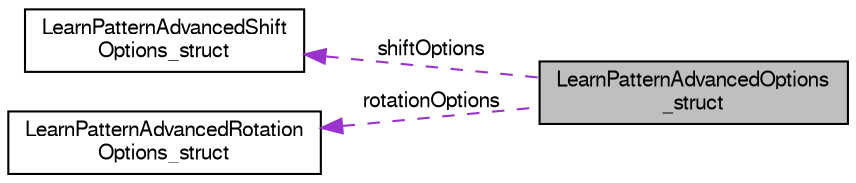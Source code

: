 digraph "LearnPatternAdvancedOptions_struct"
{
  bgcolor="transparent";
  edge [fontname="FreeSans",fontsize="10",labelfontname="FreeSans",labelfontsize="10"];
  node [fontname="FreeSans",fontsize="10",shape=record];
  rankdir="LR";
  Node1 [label="LearnPatternAdvancedOptions\l_struct",height=0.2,width=0.4,color="black", fillcolor="grey75", style="filled" fontcolor="black"];
  Node2 -> Node1 [dir="back",color="darkorchid3",fontsize="10",style="dashed",label=" shiftOptions" ,fontname="FreeSans"];
  Node2 [label="LearnPatternAdvancedShift\lOptions_struct",height=0.2,width=0.4,color="black",URL="$struct_learn_pattern_advanced_shift_options__struct.html"];
  Node3 -> Node1 [dir="back",color="darkorchid3",fontsize="10",style="dashed",label=" rotationOptions" ,fontname="FreeSans"];
  Node3 [label="LearnPatternAdvancedRotation\lOptions_struct",height=0.2,width=0.4,color="black",URL="$struct_learn_pattern_advanced_rotation_options__struct.html"];
}

